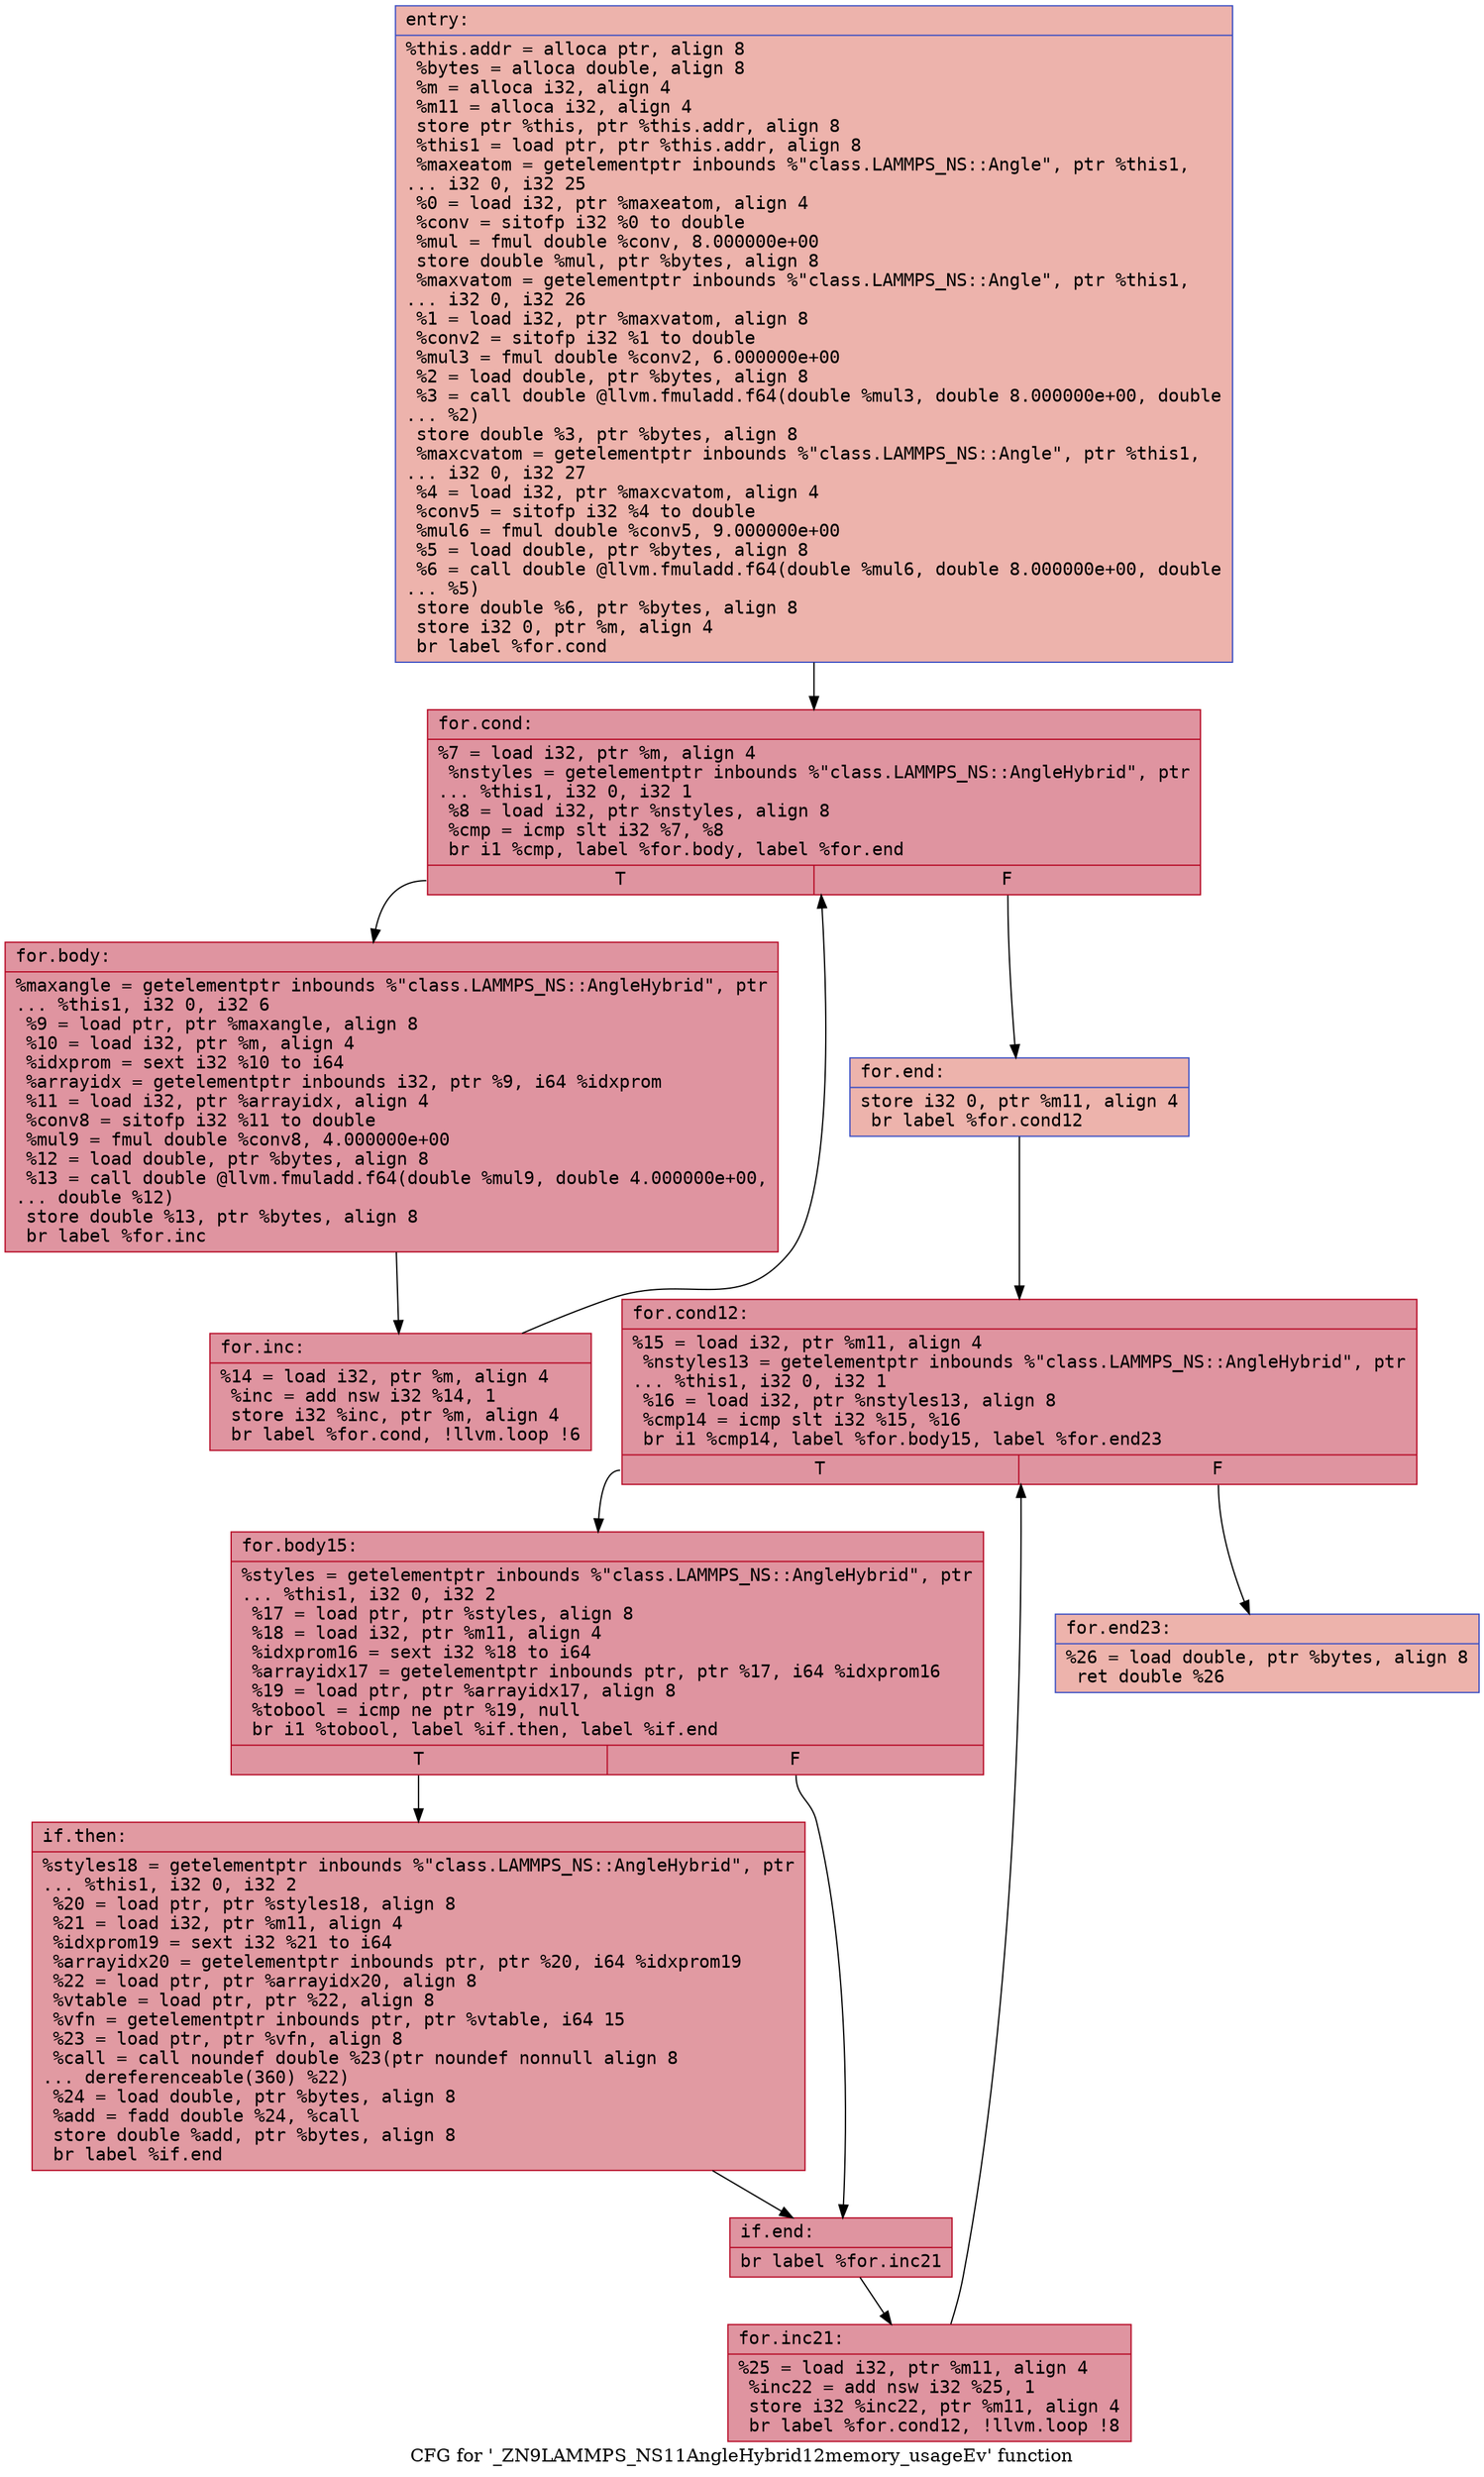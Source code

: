 digraph "CFG for '_ZN9LAMMPS_NS11AngleHybrid12memory_usageEv' function" {
	label="CFG for '_ZN9LAMMPS_NS11AngleHybrid12memory_usageEv' function";

	Node0x55b510da2970 [shape=record,color="#3d50c3ff", style=filled, fillcolor="#d6524470" fontname="Courier",label="{entry:\l|  %this.addr = alloca ptr, align 8\l  %bytes = alloca double, align 8\l  %m = alloca i32, align 4\l  %m11 = alloca i32, align 4\l  store ptr %this, ptr %this.addr, align 8\l  %this1 = load ptr, ptr %this.addr, align 8\l  %maxeatom = getelementptr inbounds %\"class.LAMMPS_NS::Angle\", ptr %this1,\l... i32 0, i32 25\l  %0 = load i32, ptr %maxeatom, align 4\l  %conv = sitofp i32 %0 to double\l  %mul = fmul double %conv, 8.000000e+00\l  store double %mul, ptr %bytes, align 8\l  %maxvatom = getelementptr inbounds %\"class.LAMMPS_NS::Angle\", ptr %this1,\l... i32 0, i32 26\l  %1 = load i32, ptr %maxvatom, align 8\l  %conv2 = sitofp i32 %1 to double\l  %mul3 = fmul double %conv2, 6.000000e+00\l  %2 = load double, ptr %bytes, align 8\l  %3 = call double @llvm.fmuladd.f64(double %mul3, double 8.000000e+00, double\l... %2)\l  store double %3, ptr %bytes, align 8\l  %maxcvatom = getelementptr inbounds %\"class.LAMMPS_NS::Angle\", ptr %this1,\l... i32 0, i32 27\l  %4 = load i32, ptr %maxcvatom, align 4\l  %conv5 = sitofp i32 %4 to double\l  %mul6 = fmul double %conv5, 9.000000e+00\l  %5 = load double, ptr %bytes, align 8\l  %6 = call double @llvm.fmuladd.f64(double %mul6, double 8.000000e+00, double\l... %5)\l  store double %6, ptr %bytes, align 8\l  store i32 0, ptr %m, align 4\l  br label %for.cond\l}"];
	Node0x55b510da2970 -> Node0x55b510da4560[tooltip="entry -> for.cond\nProbability 100.00%" ];
	Node0x55b510da4560 [shape=record,color="#b70d28ff", style=filled, fillcolor="#b70d2870" fontname="Courier",label="{for.cond:\l|  %7 = load i32, ptr %m, align 4\l  %nstyles = getelementptr inbounds %\"class.LAMMPS_NS::AngleHybrid\", ptr\l... %this1, i32 0, i32 1\l  %8 = load i32, ptr %nstyles, align 8\l  %cmp = icmp slt i32 %7, %8\l  br i1 %cmp, label %for.body, label %for.end\l|{<s0>T|<s1>F}}"];
	Node0x55b510da4560:s0 -> Node0x55b510da4870[tooltip="for.cond -> for.body\nProbability 96.88%" ];
	Node0x55b510da4560:s1 -> Node0x55b510da48c0[tooltip="for.cond -> for.end\nProbability 3.12%" ];
	Node0x55b510da4870 [shape=record,color="#b70d28ff", style=filled, fillcolor="#b70d2870" fontname="Courier",label="{for.body:\l|  %maxangle = getelementptr inbounds %\"class.LAMMPS_NS::AngleHybrid\", ptr\l... %this1, i32 0, i32 6\l  %9 = load ptr, ptr %maxangle, align 8\l  %10 = load i32, ptr %m, align 4\l  %idxprom = sext i32 %10 to i64\l  %arrayidx = getelementptr inbounds i32, ptr %9, i64 %idxprom\l  %11 = load i32, ptr %arrayidx, align 4\l  %conv8 = sitofp i32 %11 to double\l  %mul9 = fmul double %conv8, 4.000000e+00\l  %12 = load double, ptr %bytes, align 8\l  %13 = call double @llvm.fmuladd.f64(double %mul9, double 4.000000e+00,\l... double %12)\l  store double %13, ptr %bytes, align 8\l  br label %for.inc\l}"];
	Node0x55b510da4870 -> Node0x55b510da52c0[tooltip="for.body -> for.inc\nProbability 100.00%" ];
	Node0x55b510da52c0 [shape=record,color="#b70d28ff", style=filled, fillcolor="#b70d2870" fontname="Courier",label="{for.inc:\l|  %14 = load i32, ptr %m, align 4\l  %inc = add nsw i32 %14, 1\l  store i32 %inc, ptr %m, align 4\l  br label %for.cond, !llvm.loop !6\l}"];
	Node0x55b510da52c0 -> Node0x55b510da4560[tooltip="for.inc -> for.cond\nProbability 100.00%" ];
	Node0x55b510da48c0 [shape=record,color="#3d50c3ff", style=filled, fillcolor="#d6524470" fontname="Courier",label="{for.end:\l|  store i32 0, ptr %m11, align 4\l  br label %for.cond12\l}"];
	Node0x55b510da48c0 -> Node0x55b510da5790[tooltip="for.end -> for.cond12\nProbability 100.00%" ];
	Node0x55b510da5790 [shape=record,color="#b70d28ff", style=filled, fillcolor="#b70d2870" fontname="Courier",label="{for.cond12:\l|  %15 = load i32, ptr %m11, align 4\l  %nstyles13 = getelementptr inbounds %\"class.LAMMPS_NS::AngleHybrid\", ptr\l... %this1, i32 0, i32 1\l  %16 = load i32, ptr %nstyles13, align 8\l  %cmp14 = icmp slt i32 %15, %16\l  br i1 %cmp14, label %for.body15, label %for.end23\l|{<s0>T|<s1>F}}"];
	Node0x55b510da5790:s0 -> Node0x55b510da5ac0[tooltip="for.cond12 -> for.body15\nProbability 96.88%" ];
	Node0x55b510da5790:s1 -> Node0x55b510da5b40[tooltip="for.cond12 -> for.end23\nProbability 3.12%" ];
	Node0x55b510da5ac0 [shape=record,color="#b70d28ff", style=filled, fillcolor="#b70d2870" fontname="Courier",label="{for.body15:\l|  %styles = getelementptr inbounds %\"class.LAMMPS_NS::AngleHybrid\", ptr\l... %this1, i32 0, i32 2\l  %17 = load ptr, ptr %styles, align 8\l  %18 = load i32, ptr %m11, align 4\l  %idxprom16 = sext i32 %18 to i64\l  %arrayidx17 = getelementptr inbounds ptr, ptr %17, i64 %idxprom16\l  %19 = load ptr, ptr %arrayidx17, align 8\l  %tobool = icmp ne ptr %19, null\l  br i1 %tobool, label %if.then, label %if.end\l|{<s0>T|<s1>F}}"];
	Node0x55b510da5ac0:s0 -> Node0x55b510da60f0[tooltip="for.body15 -> if.then\nProbability 62.50%" ];
	Node0x55b510da5ac0:s1 -> Node0x55b510da6160[tooltip="for.body15 -> if.end\nProbability 37.50%" ];
	Node0x55b510da60f0 [shape=record,color="#b70d28ff", style=filled, fillcolor="#bb1b2c70" fontname="Courier",label="{if.then:\l|  %styles18 = getelementptr inbounds %\"class.LAMMPS_NS::AngleHybrid\", ptr\l... %this1, i32 0, i32 2\l  %20 = load ptr, ptr %styles18, align 8\l  %21 = load i32, ptr %m11, align 4\l  %idxprom19 = sext i32 %21 to i64\l  %arrayidx20 = getelementptr inbounds ptr, ptr %20, i64 %idxprom19\l  %22 = load ptr, ptr %arrayidx20, align 8\l  %vtable = load ptr, ptr %22, align 8\l  %vfn = getelementptr inbounds ptr, ptr %vtable, i64 15\l  %23 = load ptr, ptr %vfn, align 8\l  %call = call noundef double %23(ptr noundef nonnull align 8\l... dereferenceable(360) %22)\l  %24 = load double, ptr %bytes, align 8\l  %add = fadd double %24, %call\l  store double %add, ptr %bytes, align 8\l  br label %if.end\l}"];
	Node0x55b510da60f0 -> Node0x55b510da6160[tooltip="if.then -> if.end\nProbability 100.00%" ];
	Node0x55b510da6160 [shape=record,color="#b70d28ff", style=filled, fillcolor="#b70d2870" fontname="Courier",label="{if.end:\l|  br label %for.inc21\l}"];
	Node0x55b510da6160 -> Node0x55b510da6bc0[tooltip="if.end -> for.inc21\nProbability 100.00%" ];
	Node0x55b510da6bc0 [shape=record,color="#b70d28ff", style=filled, fillcolor="#b70d2870" fontname="Courier",label="{for.inc21:\l|  %25 = load i32, ptr %m11, align 4\l  %inc22 = add nsw i32 %25, 1\l  store i32 %inc22, ptr %m11, align 4\l  br label %for.cond12, !llvm.loop !8\l}"];
	Node0x55b510da6bc0 -> Node0x55b510da5790[tooltip="for.inc21 -> for.cond12\nProbability 100.00%" ];
	Node0x55b510da5b40 [shape=record,color="#3d50c3ff", style=filled, fillcolor="#d6524470" fontname="Courier",label="{for.end23:\l|  %26 = load double, ptr %bytes, align 8\l  ret double %26\l}"];
}
